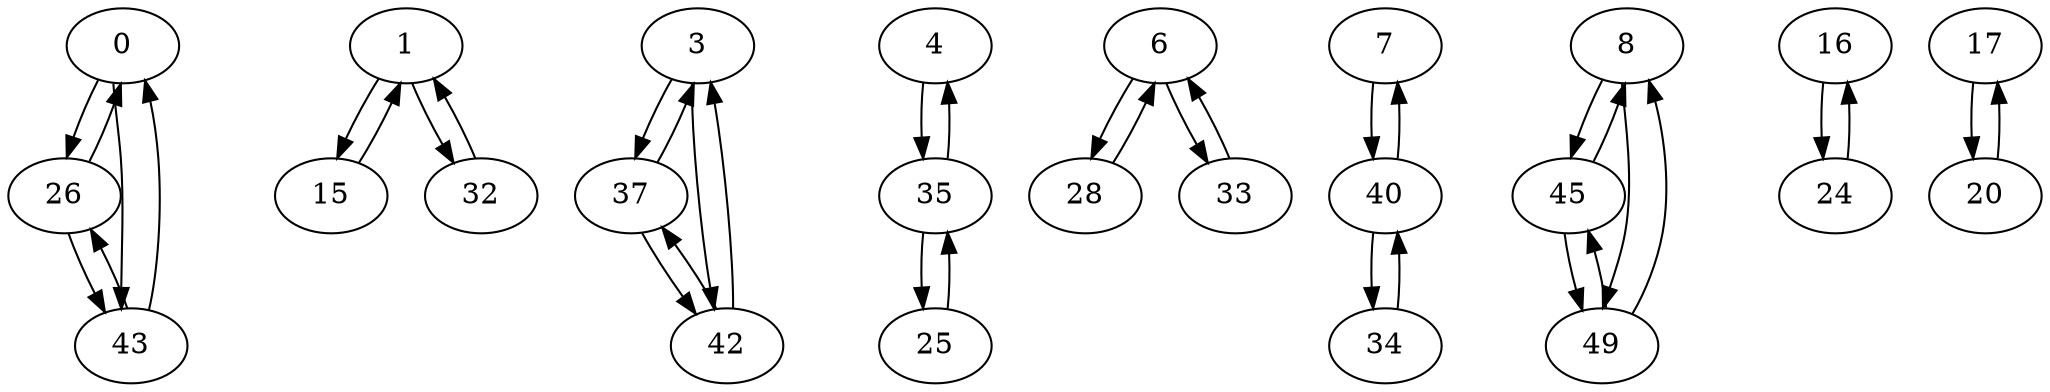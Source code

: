 digraph G {
  0 -> 26;
  0 -> 43;
  1 -> 15;
  1 -> 32;
  3 -> 37;
  3 -> 42;
  4 -> 35;
  6 -> 28;
  6 -> 33;
  7 -> 40;
  8 -> 45;
  8 -> 49;
  15 -> 1;
  16 -> 24;
  17 -> 20;
  20 -> 17;
  24 -> 16;
  25 -> 35;
  26 -> 0;
  26 -> 43;
  28 -> 6;
  32 -> 1;
  33 -> 6;
  34 -> 40;
  35 -> 4;
  35 -> 25;
  37 -> 3;
  37 -> 42;
  40 -> 7;
  40 -> 34;
  42 -> 3;
  42 -> 37;
  43 -> 0;
  43 -> 26;
  45 -> 8;
  45 -> 49;
  49 -> 8;
  49 -> 45;
}